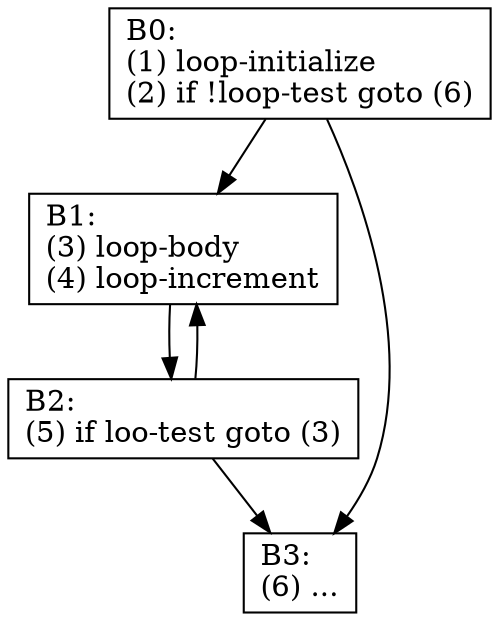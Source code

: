 digraph  for3 {
	node[shape=box];
    
    B0[label="B0:\l(1) loop-initialize\l(2) if !loop-test goto (6)\l"];
    B1[label="B1:\l(3) loop-body\l(4) loop-increment\l"];
    B2[label="B2:\l(5) if loo-test goto (3)"];
    B3[label="B3:\l(6) ..."];



    B0 -> B1;
    B0 -> B3;
    B1 -> B2;
    B2 -> B1;
    B2 -> B3;
}
